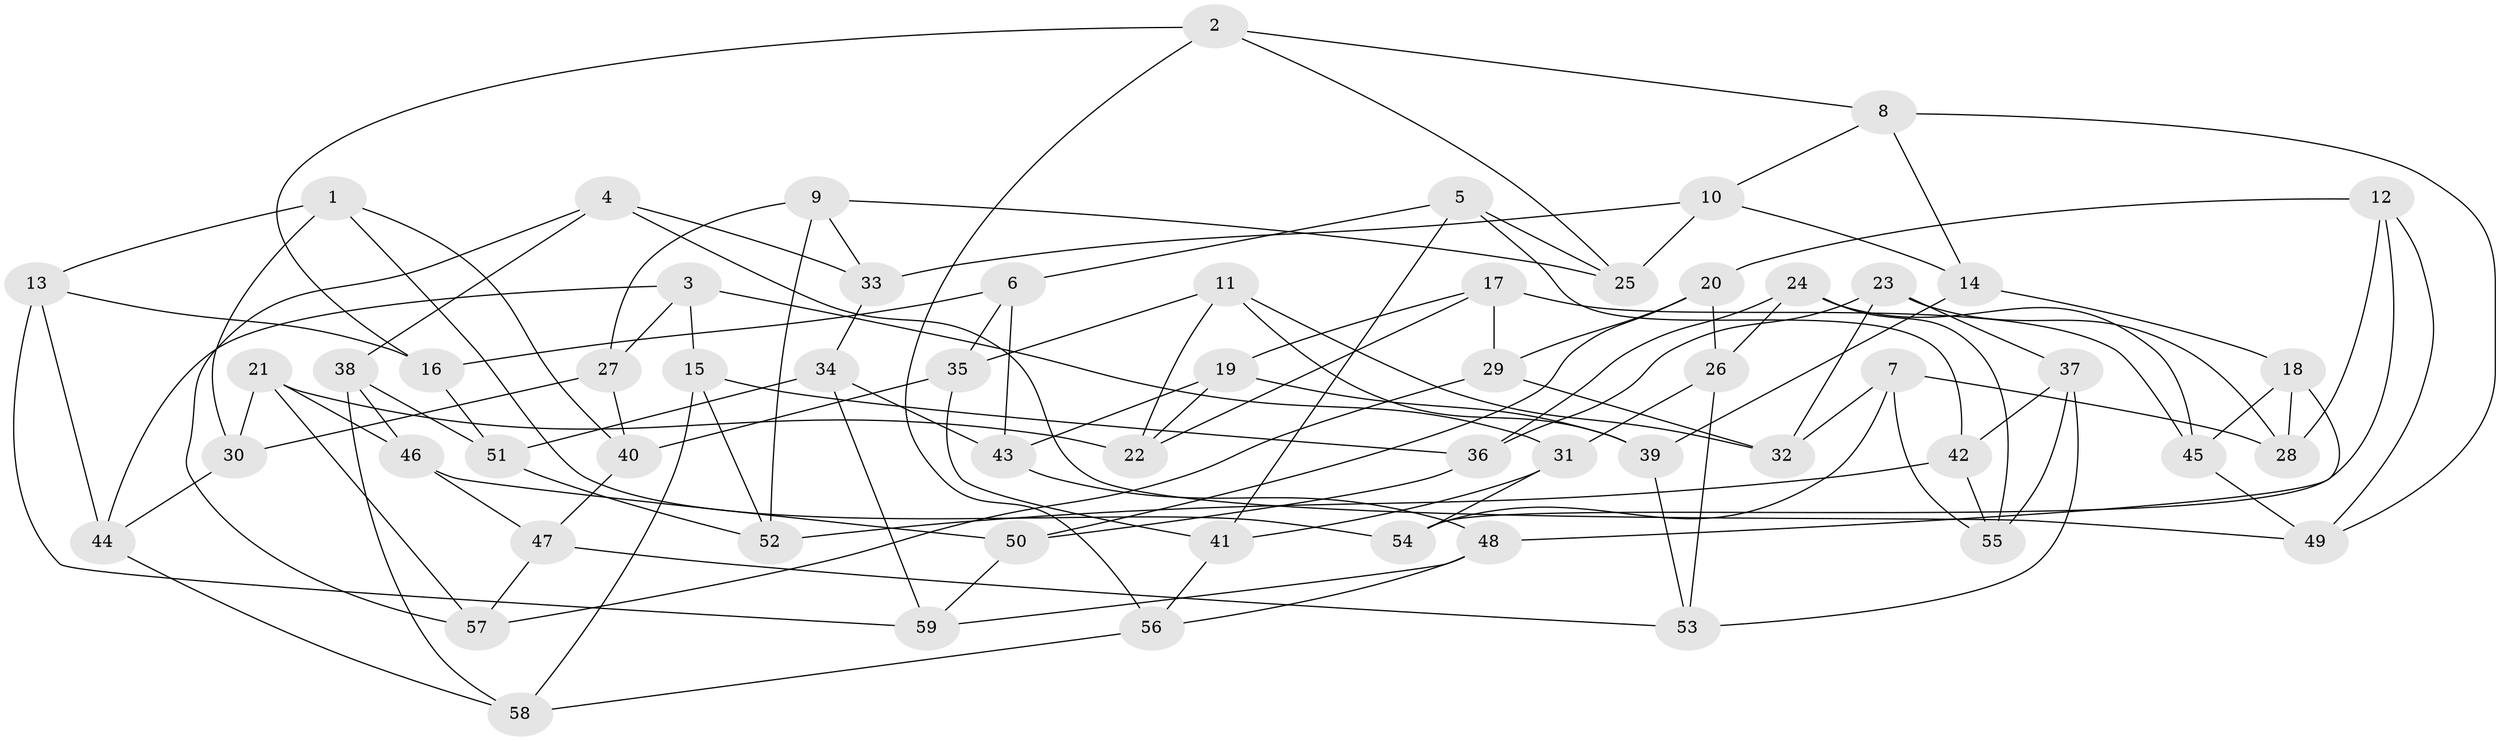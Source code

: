 // coarse degree distribution, {5: 0.16216216216216217, 4: 0.35135135135135137, 6: 0.43243243243243246, 3: 0.05405405405405406}
// Generated by graph-tools (version 1.1) at 2025/52/02/27/25 19:52:30]
// undirected, 59 vertices, 118 edges
graph export_dot {
graph [start="1"]
  node [color=gray90,style=filled];
  1;
  2;
  3;
  4;
  5;
  6;
  7;
  8;
  9;
  10;
  11;
  12;
  13;
  14;
  15;
  16;
  17;
  18;
  19;
  20;
  21;
  22;
  23;
  24;
  25;
  26;
  27;
  28;
  29;
  30;
  31;
  32;
  33;
  34;
  35;
  36;
  37;
  38;
  39;
  40;
  41;
  42;
  43;
  44;
  45;
  46;
  47;
  48;
  49;
  50;
  51;
  52;
  53;
  54;
  55;
  56;
  57;
  58;
  59;
  1 -- 40;
  1 -- 54;
  1 -- 13;
  1 -- 30;
  2 -- 56;
  2 -- 16;
  2 -- 25;
  2 -- 8;
  3 -- 44;
  3 -- 31;
  3 -- 15;
  3 -- 27;
  4 -- 38;
  4 -- 33;
  4 -- 49;
  4 -- 57;
  5 -- 6;
  5 -- 42;
  5 -- 41;
  5 -- 25;
  6 -- 35;
  6 -- 16;
  6 -- 43;
  7 -- 55;
  7 -- 54;
  7 -- 32;
  7 -- 28;
  8 -- 10;
  8 -- 14;
  8 -- 49;
  9 -- 27;
  9 -- 52;
  9 -- 25;
  9 -- 33;
  10 -- 14;
  10 -- 33;
  10 -- 25;
  11 -- 22;
  11 -- 32;
  11 -- 39;
  11 -- 35;
  12 -- 28;
  12 -- 20;
  12 -- 54;
  12 -- 49;
  13 -- 44;
  13 -- 59;
  13 -- 16;
  14 -- 18;
  14 -- 39;
  15 -- 58;
  15 -- 36;
  15 -- 52;
  16 -- 51;
  17 -- 45;
  17 -- 22;
  17 -- 29;
  17 -- 19;
  18 -- 45;
  18 -- 48;
  18 -- 28;
  19 -- 43;
  19 -- 39;
  19 -- 22;
  20 -- 26;
  20 -- 29;
  20 -- 50;
  21 -- 57;
  21 -- 22;
  21 -- 30;
  21 -- 46;
  23 -- 37;
  23 -- 36;
  23 -- 32;
  23 -- 28;
  24 -- 45;
  24 -- 55;
  24 -- 26;
  24 -- 36;
  26 -- 31;
  26 -- 53;
  27 -- 30;
  27 -- 40;
  29 -- 57;
  29 -- 32;
  30 -- 44;
  31 -- 41;
  31 -- 54;
  33 -- 34;
  34 -- 59;
  34 -- 43;
  34 -- 51;
  35 -- 41;
  35 -- 40;
  36 -- 50;
  37 -- 53;
  37 -- 55;
  37 -- 42;
  38 -- 51;
  38 -- 46;
  38 -- 58;
  39 -- 53;
  40 -- 47;
  41 -- 56;
  42 -- 52;
  42 -- 55;
  43 -- 48;
  44 -- 58;
  45 -- 49;
  46 -- 50;
  46 -- 47;
  47 -- 53;
  47 -- 57;
  48 -- 56;
  48 -- 59;
  50 -- 59;
  51 -- 52;
  56 -- 58;
}
